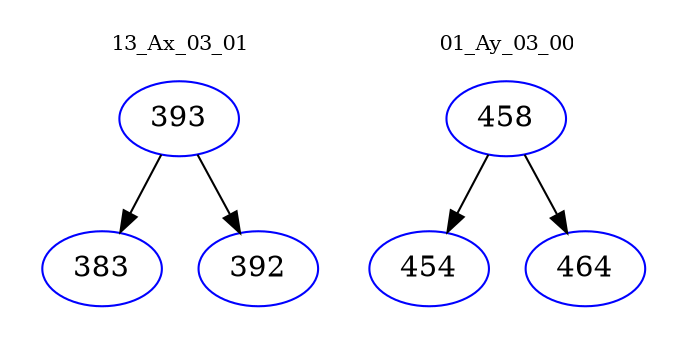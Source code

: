 digraph{
subgraph cluster_0 {
color = white
label = "13_Ax_03_01";
fontsize=10;
T0_393 [label="393", color="blue"]
T0_393 -> T0_383 [color="black"]
T0_383 [label="383", color="blue"]
T0_393 -> T0_392 [color="black"]
T0_392 [label="392", color="blue"]
}
subgraph cluster_1 {
color = white
label = "01_Ay_03_00";
fontsize=10;
T1_458 [label="458", color="blue"]
T1_458 -> T1_454 [color="black"]
T1_454 [label="454", color="blue"]
T1_458 -> T1_464 [color="black"]
T1_464 [label="464", color="blue"]
}
}
